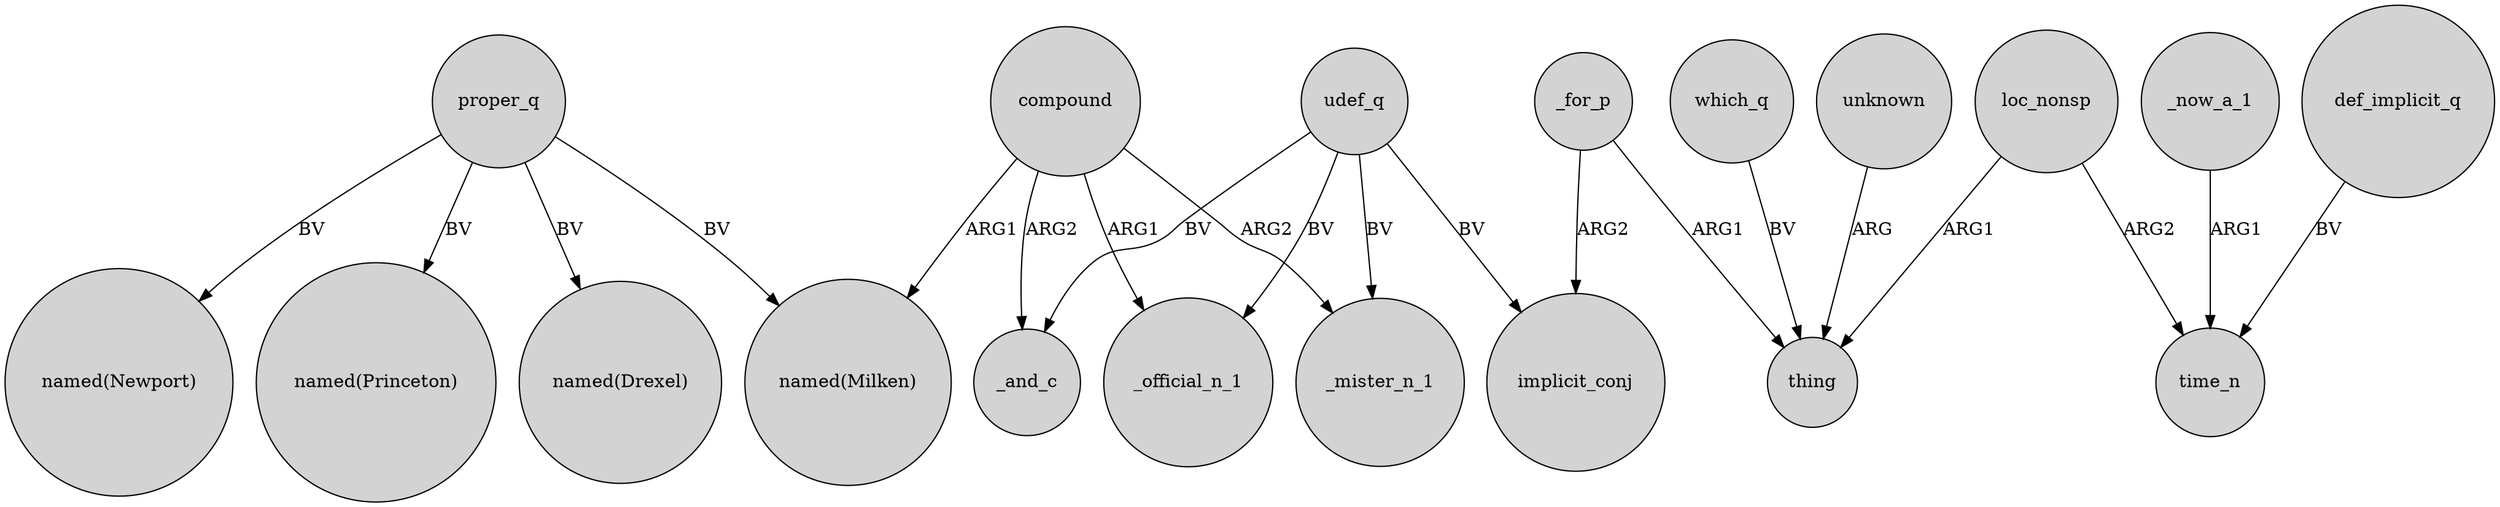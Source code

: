 digraph {
	node [shape=circle style=filled]
	proper_q -> "named(Princeton)" [label=BV]
	_for_p -> implicit_conj [label=ARG2]
	proper_q -> "named(Newport)" [label=BV]
	compound -> "named(Milken)" [label=ARG1]
	def_implicit_q -> time_n [label=BV]
	compound -> _mister_n_1 [label=ARG2]
	proper_q -> "named(Drexel)" [label=BV]
	udef_q -> _mister_n_1 [label=BV]
	udef_q -> implicit_conj [label=BV]
	loc_nonsp -> time_n [label=ARG2]
	compound -> _and_c [label=ARG2]
	udef_q -> _official_n_1 [label=BV]
	proper_q -> "named(Milken)" [label=BV]
	_now_a_1 -> time_n [label=ARG1]
	compound -> _official_n_1 [label=ARG1]
	_for_p -> thing [label=ARG1]
	unknown -> thing [label=ARG]
	udef_q -> _and_c [label=BV]
	loc_nonsp -> thing [label=ARG1]
	which_q -> thing [label=BV]
}
